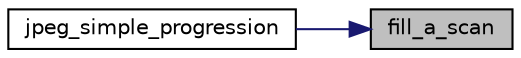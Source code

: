 digraph "fill_a_scan"
{
 // LATEX_PDF_SIZE
  bgcolor="transparent";
  edge [fontname="Helvetica",fontsize="10",labelfontname="Helvetica",labelfontsize="10"];
  node [fontname="Helvetica",fontsize="10",shape=record];
  rankdir="RL";
  Node7 [label="fill_a_scan",height=0.2,width=0.4,color="black", fillcolor="grey75", style="filled", fontcolor="black",tooltip=" "];
  Node7 -> Node8 [dir="back",color="midnightblue",fontsize="10",style="solid"];
  Node8 [label="jpeg_simple_progression",height=0.2,width=0.4,color="black",URL="$jcparam_8c.html#a80546a8b8c5be1724d839b1a4a280d20",tooltip=" "];
}
